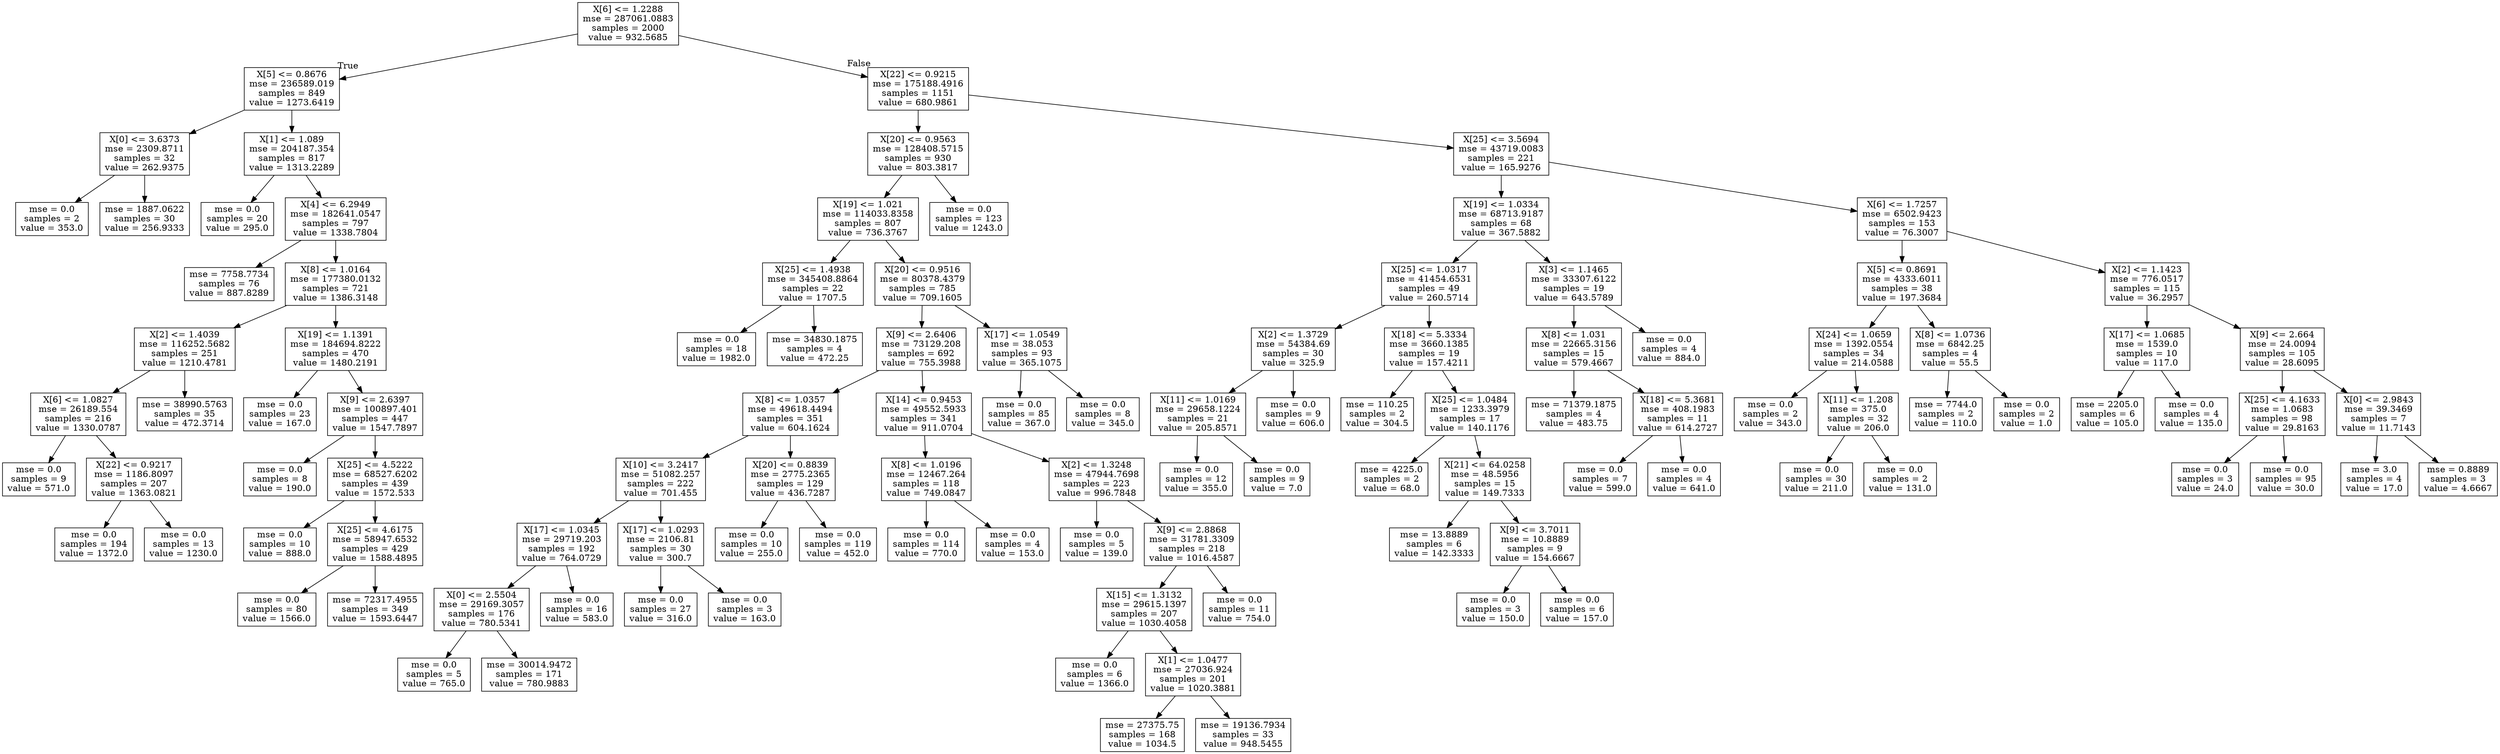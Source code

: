digraph Tree {
node [shape=box] ;
0 [label="X[6] <= 1.2288\nmse = 287061.0883\nsamples = 2000\nvalue = 932.5685"] ;
1 [label="X[5] <= 0.8676\nmse = 236589.019\nsamples = 849\nvalue = 1273.6419"] ;
0 -> 1 [labeldistance=2.5, labelangle=45, headlabel="True"] ;
2 [label="X[0] <= 3.6373\nmse = 2309.8711\nsamples = 32\nvalue = 262.9375"] ;
1 -> 2 ;
3 [label="mse = 0.0\nsamples = 2\nvalue = 353.0"] ;
2 -> 3 ;
4 [label="mse = 1887.0622\nsamples = 30\nvalue = 256.9333"] ;
2 -> 4 ;
5 [label="X[1] <= 1.089\nmse = 204187.354\nsamples = 817\nvalue = 1313.2289"] ;
1 -> 5 ;
6 [label="mse = 0.0\nsamples = 20\nvalue = 295.0"] ;
5 -> 6 ;
7 [label="X[4] <= 6.2949\nmse = 182641.0547\nsamples = 797\nvalue = 1338.7804"] ;
5 -> 7 ;
8 [label="mse = 7758.7734\nsamples = 76\nvalue = 887.8289"] ;
7 -> 8 ;
9 [label="X[8] <= 1.0164\nmse = 177380.0132\nsamples = 721\nvalue = 1386.3148"] ;
7 -> 9 ;
10 [label="X[2] <= 1.4039\nmse = 116252.5682\nsamples = 251\nvalue = 1210.4781"] ;
9 -> 10 ;
11 [label="X[6] <= 1.0827\nmse = 26189.554\nsamples = 216\nvalue = 1330.0787"] ;
10 -> 11 ;
12 [label="mse = 0.0\nsamples = 9\nvalue = 571.0"] ;
11 -> 12 ;
13 [label="X[22] <= 0.9217\nmse = 1186.8097\nsamples = 207\nvalue = 1363.0821"] ;
11 -> 13 ;
14 [label="mse = 0.0\nsamples = 194\nvalue = 1372.0"] ;
13 -> 14 ;
15 [label="mse = 0.0\nsamples = 13\nvalue = 1230.0"] ;
13 -> 15 ;
16 [label="mse = 38990.5763\nsamples = 35\nvalue = 472.3714"] ;
10 -> 16 ;
17 [label="X[19] <= 1.1391\nmse = 184694.8222\nsamples = 470\nvalue = 1480.2191"] ;
9 -> 17 ;
18 [label="mse = 0.0\nsamples = 23\nvalue = 167.0"] ;
17 -> 18 ;
19 [label="X[9] <= 2.6397\nmse = 100897.401\nsamples = 447\nvalue = 1547.7897"] ;
17 -> 19 ;
20 [label="mse = 0.0\nsamples = 8\nvalue = 190.0"] ;
19 -> 20 ;
21 [label="X[25] <= 4.5222\nmse = 68527.6202\nsamples = 439\nvalue = 1572.533"] ;
19 -> 21 ;
22 [label="mse = 0.0\nsamples = 10\nvalue = 888.0"] ;
21 -> 22 ;
23 [label="X[25] <= 4.6175\nmse = 58947.6532\nsamples = 429\nvalue = 1588.4895"] ;
21 -> 23 ;
24 [label="mse = 0.0\nsamples = 80\nvalue = 1566.0"] ;
23 -> 24 ;
25 [label="mse = 72317.4955\nsamples = 349\nvalue = 1593.6447"] ;
23 -> 25 ;
26 [label="X[22] <= 0.9215\nmse = 175188.4916\nsamples = 1151\nvalue = 680.9861"] ;
0 -> 26 [labeldistance=2.5, labelangle=-45, headlabel="False"] ;
27 [label="X[20] <= 0.9563\nmse = 128408.5715\nsamples = 930\nvalue = 803.3817"] ;
26 -> 27 ;
28 [label="X[19] <= 1.021\nmse = 114033.8358\nsamples = 807\nvalue = 736.3767"] ;
27 -> 28 ;
29 [label="X[25] <= 1.4938\nmse = 345408.8864\nsamples = 22\nvalue = 1707.5"] ;
28 -> 29 ;
30 [label="mse = 0.0\nsamples = 18\nvalue = 1982.0"] ;
29 -> 30 ;
31 [label="mse = 34830.1875\nsamples = 4\nvalue = 472.25"] ;
29 -> 31 ;
32 [label="X[20] <= 0.9516\nmse = 80378.4379\nsamples = 785\nvalue = 709.1605"] ;
28 -> 32 ;
33 [label="X[9] <= 2.6406\nmse = 73129.208\nsamples = 692\nvalue = 755.3988"] ;
32 -> 33 ;
34 [label="X[8] <= 1.0357\nmse = 49618.4494\nsamples = 351\nvalue = 604.1624"] ;
33 -> 34 ;
35 [label="X[10] <= 3.2417\nmse = 51082.257\nsamples = 222\nvalue = 701.455"] ;
34 -> 35 ;
36 [label="X[17] <= 1.0345\nmse = 29719.203\nsamples = 192\nvalue = 764.0729"] ;
35 -> 36 ;
37 [label="X[0] <= 2.5504\nmse = 29169.3057\nsamples = 176\nvalue = 780.5341"] ;
36 -> 37 ;
38 [label="mse = 0.0\nsamples = 5\nvalue = 765.0"] ;
37 -> 38 ;
39 [label="mse = 30014.9472\nsamples = 171\nvalue = 780.9883"] ;
37 -> 39 ;
40 [label="mse = 0.0\nsamples = 16\nvalue = 583.0"] ;
36 -> 40 ;
41 [label="X[17] <= 1.0293\nmse = 2106.81\nsamples = 30\nvalue = 300.7"] ;
35 -> 41 ;
42 [label="mse = 0.0\nsamples = 27\nvalue = 316.0"] ;
41 -> 42 ;
43 [label="mse = 0.0\nsamples = 3\nvalue = 163.0"] ;
41 -> 43 ;
44 [label="X[20] <= 0.8839\nmse = 2775.2365\nsamples = 129\nvalue = 436.7287"] ;
34 -> 44 ;
45 [label="mse = 0.0\nsamples = 10\nvalue = 255.0"] ;
44 -> 45 ;
46 [label="mse = 0.0\nsamples = 119\nvalue = 452.0"] ;
44 -> 46 ;
47 [label="X[14] <= 0.9453\nmse = 49552.5933\nsamples = 341\nvalue = 911.0704"] ;
33 -> 47 ;
48 [label="X[8] <= 1.0196\nmse = 12467.264\nsamples = 118\nvalue = 749.0847"] ;
47 -> 48 ;
49 [label="mse = 0.0\nsamples = 114\nvalue = 770.0"] ;
48 -> 49 ;
50 [label="mse = 0.0\nsamples = 4\nvalue = 153.0"] ;
48 -> 50 ;
51 [label="X[2] <= 1.3248\nmse = 47944.7698\nsamples = 223\nvalue = 996.7848"] ;
47 -> 51 ;
52 [label="mse = 0.0\nsamples = 5\nvalue = 139.0"] ;
51 -> 52 ;
53 [label="X[9] <= 2.8868\nmse = 31781.3309\nsamples = 218\nvalue = 1016.4587"] ;
51 -> 53 ;
54 [label="X[15] <= 1.3132\nmse = 29615.1397\nsamples = 207\nvalue = 1030.4058"] ;
53 -> 54 ;
55 [label="mse = 0.0\nsamples = 6\nvalue = 1366.0"] ;
54 -> 55 ;
56 [label="X[1] <= 1.0477\nmse = 27036.924\nsamples = 201\nvalue = 1020.3881"] ;
54 -> 56 ;
57 [label="mse = 27375.75\nsamples = 168\nvalue = 1034.5"] ;
56 -> 57 ;
58 [label="mse = 19136.7934\nsamples = 33\nvalue = 948.5455"] ;
56 -> 58 ;
59 [label="mse = 0.0\nsamples = 11\nvalue = 754.0"] ;
53 -> 59 ;
60 [label="X[17] <= 1.0549\nmse = 38.053\nsamples = 93\nvalue = 365.1075"] ;
32 -> 60 ;
61 [label="mse = 0.0\nsamples = 85\nvalue = 367.0"] ;
60 -> 61 ;
62 [label="mse = 0.0\nsamples = 8\nvalue = 345.0"] ;
60 -> 62 ;
63 [label="mse = 0.0\nsamples = 123\nvalue = 1243.0"] ;
27 -> 63 ;
64 [label="X[25] <= 3.5694\nmse = 43719.0083\nsamples = 221\nvalue = 165.9276"] ;
26 -> 64 ;
65 [label="X[19] <= 1.0334\nmse = 68713.9187\nsamples = 68\nvalue = 367.5882"] ;
64 -> 65 ;
66 [label="X[25] <= 1.0317\nmse = 41454.6531\nsamples = 49\nvalue = 260.5714"] ;
65 -> 66 ;
67 [label="X[2] <= 1.3729\nmse = 54384.69\nsamples = 30\nvalue = 325.9"] ;
66 -> 67 ;
68 [label="X[11] <= 1.0169\nmse = 29658.1224\nsamples = 21\nvalue = 205.8571"] ;
67 -> 68 ;
69 [label="mse = 0.0\nsamples = 12\nvalue = 355.0"] ;
68 -> 69 ;
70 [label="mse = 0.0\nsamples = 9\nvalue = 7.0"] ;
68 -> 70 ;
71 [label="mse = 0.0\nsamples = 9\nvalue = 606.0"] ;
67 -> 71 ;
72 [label="X[18] <= 5.3334\nmse = 3660.1385\nsamples = 19\nvalue = 157.4211"] ;
66 -> 72 ;
73 [label="mse = 110.25\nsamples = 2\nvalue = 304.5"] ;
72 -> 73 ;
74 [label="X[25] <= 1.0484\nmse = 1233.3979\nsamples = 17\nvalue = 140.1176"] ;
72 -> 74 ;
75 [label="mse = 4225.0\nsamples = 2\nvalue = 68.0"] ;
74 -> 75 ;
76 [label="X[21] <= 64.0258\nmse = 48.5956\nsamples = 15\nvalue = 149.7333"] ;
74 -> 76 ;
77 [label="mse = 13.8889\nsamples = 6\nvalue = 142.3333"] ;
76 -> 77 ;
78 [label="X[9] <= 3.7011\nmse = 10.8889\nsamples = 9\nvalue = 154.6667"] ;
76 -> 78 ;
79 [label="mse = 0.0\nsamples = 3\nvalue = 150.0"] ;
78 -> 79 ;
80 [label="mse = 0.0\nsamples = 6\nvalue = 157.0"] ;
78 -> 80 ;
81 [label="X[3] <= 1.1465\nmse = 33307.6122\nsamples = 19\nvalue = 643.5789"] ;
65 -> 81 ;
82 [label="X[8] <= 1.031\nmse = 22665.3156\nsamples = 15\nvalue = 579.4667"] ;
81 -> 82 ;
83 [label="mse = 71379.1875\nsamples = 4\nvalue = 483.75"] ;
82 -> 83 ;
84 [label="X[18] <= 5.3681\nmse = 408.1983\nsamples = 11\nvalue = 614.2727"] ;
82 -> 84 ;
85 [label="mse = 0.0\nsamples = 7\nvalue = 599.0"] ;
84 -> 85 ;
86 [label="mse = 0.0\nsamples = 4\nvalue = 641.0"] ;
84 -> 86 ;
87 [label="mse = 0.0\nsamples = 4\nvalue = 884.0"] ;
81 -> 87 ;
88 [label="X[6] <= 1.7257\nmse = 6502.9423\nsamples = 153\nvalue = 76.3007"] ;
64 -> 88 ;
89 [label="X[5] <= 0.8691\nmse = 4333.6011\nsamples = 38\nvalue = 197.3684"] ;
88 -> 89 ;
90 [label="X[24] <= 1.0659\nmse = 1392.0554\nsamples = 34\nvalue = 214.0588"] ;
89 -> 90 ;
91 [label="mse = 0.0\nsamples = 2\nvalue = 343.0"] ;
90 -> 91 ;
92 [label="X[11] <= 1.208\nmse = 375.0\nsamples = 32\nvalue = 206.0"] ;
90 -> 92 ;
93 [label="mse = 0.0\nsamples = 30\nvalue = 211.0"] ;
92 -> 93 ;
94 [label="mse = 0.0\nsamples = 2\nvalue = 131.0"] ;
92 -> 94 ;
95 [label="X[8] <= 1.0736\nmse = 6842.25\nsamples = 4\nvalue = 55.5"] ;
89 -> 95 ;
96 [label="mse = 7744.0\nsamples = 2\nvalue = 110.0"] ;
95 -> 96 ;
97 [label="mse = 0.0\nsamples = 2\nvalue = 1.0"] ;
95 -> 97 ;
98 [label="X[2] <= 1.1423\nmse = 776.0517\nsamples = 115\nvalue = 36.2957"] ;
88 -> 98 ;
99 [label="X[17] <= 1.0685\nmse = 1539.0\nsamples = 10\nvalue = 117.0"] ;
98 -> 99 ;
100 [label="mse = 2205.0\nsamples = 6\nvalue = 105.0"] ;
99 -> 100 ;
101 [label="mse = 0.0\nsamples = 4\nvalue = 135.0"] ;
99 -> 101 ;
102 [label="X[9] <= 2.664\nmse = 24.0094\nsamples = 105\nvalue = 28.6095"] ;
98 -> 102 ;
103 [label="X[25] <= 4.1633\nmse = 1.0683\nsamples = 98\nvalue = 29.8163"] ;
102 -> 103 ;
104 [label="mse = 0.0\nsamples = 3\nvalue = 24.0"] ;
103 -> 104 ;
105 [label="mse = 0.0\nsamples = 95\nvalue = 30.0"] ;
103 -> 105 ;
106 [label="X[0] <= 2.9843\nmse = 39.3469\nsamples = 7\nvalue = 11.7143"] ;
102 -> 106 ;
107 [label="mse = 3.0\nsamples = 4\nvalue = 17.0"] ;
106 -> 107 ;
108 [label="mse = 0.8889\nsamples = 3\nvalue = 4.6667"] ;
106 -> 108 ;
}